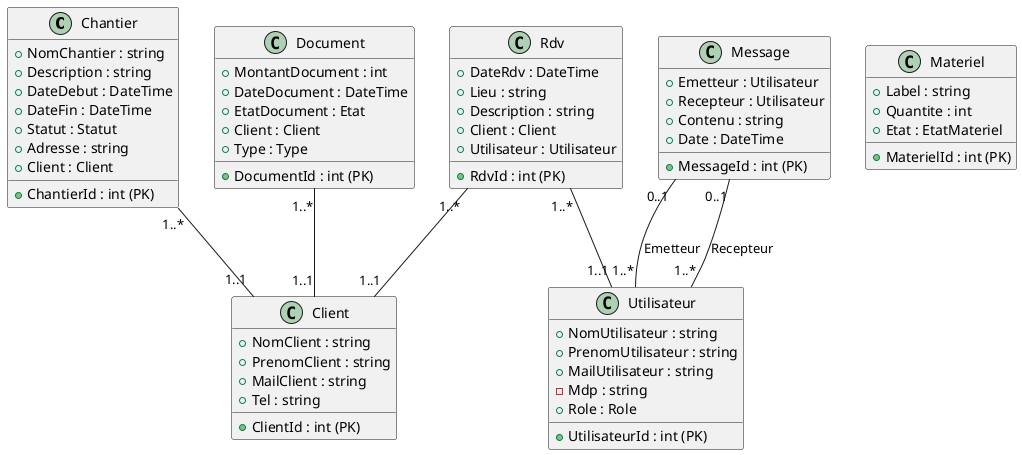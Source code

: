 @startuml
class Chantier {
+ ChantierId : int (PK)
+ NomChantier : string
+ Description : string
+ DateDebut : DateTime
+ DateFin : DateTime
+ Statut : Statut
+ Adresse : string
+ Client : Client
}
class Client {
+ ClientId : int (PK)
+ NomClient : string
+ PrenomClient : string
+ MailClient : string
+ Tel : string
}
class Document {
+ DocumentId : int (PK)
+ MontantDocument : int
+ DateDocument : DateTime
+ EtatDocument : Etat
+ Client : Client
+ Type : Type 
}
class Materiel {
+ MaterielId : int (PK)
+ Label : string
+ Quantite : int
+ Etat : EtatMateriel
}
class Rdv {
+ RdvId : int (PK)
+ DateRdv : DateTime
+ Lieu : string
+ Description : string 
+ Client : Client
+ Utilisateur : Utilisateur
}
class Utilisateur {
+ UtilisateurId : int (PK)
+ NomUtilisateur : string 
+ PrenomUtilisateur : string
+ MailUtilisateur : string 
- Mdp : string
+ Role : Role
}


class Message {
+ MessageId : int (PK)
+ Emetteur : Utilisateur 
+ Recepteur : Utilisateur 
+ Contenu : string
+ Date : DateTime
}

Chantier "1..*" -- "1..1" Client
Document "1..*" -- "1..1" Client
Rdv "1..*" -- "1..1" Client
Rdv "1..*" -- "1..1" Utilisateur
Message "0..1" -- "1..*" Utilisateur : "Emetteur"
Message "0..1" -- "1..*" Utilisateur : "Recepteur"

@enduml